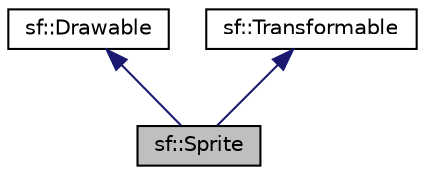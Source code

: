 digraph "sf::Sprite"
{
 // LATEX_PDF_SIZE
  edge [fontname="Helvetica",fontsize="10",labelfontname="Helvetica",labelfontsize="10"];
  node [fontname="Helvetica",fontsize="10",shape=record];
  Node1 [label="sf::Sprite",height=0.2,width=0.4,color="black", fillcolor="grey75", style="filled", fontcolor="black",tooltip="Drawable representation of a texture, with its own transformations, color, etc."];
  Node2 -> Node1 [dir="back",color="midnightblue",fontsize="10",style="solid"];
  Node2 [label="sf::Drawable",height=0.2,width=0.4,color="black", fillcolor="white", style="filled",URL="$d1/ddd/classsf_1_1Drawable.html",tooltip="Abstract base class for objects that can be drawn to a render target."];
  Node3 -> Node1 [dir="back",color="midnightblue",fontsize="10",style="solid"];
  Node3 [label="sf::Transformable",height=0.2,width=0.4,color="black", fillcolor="white", style="filled",URL="$df/dc5/classsf_1_1Transformable.html",tooltip="Decomposed transform defined by a position, a rotation and a scale."];
}
